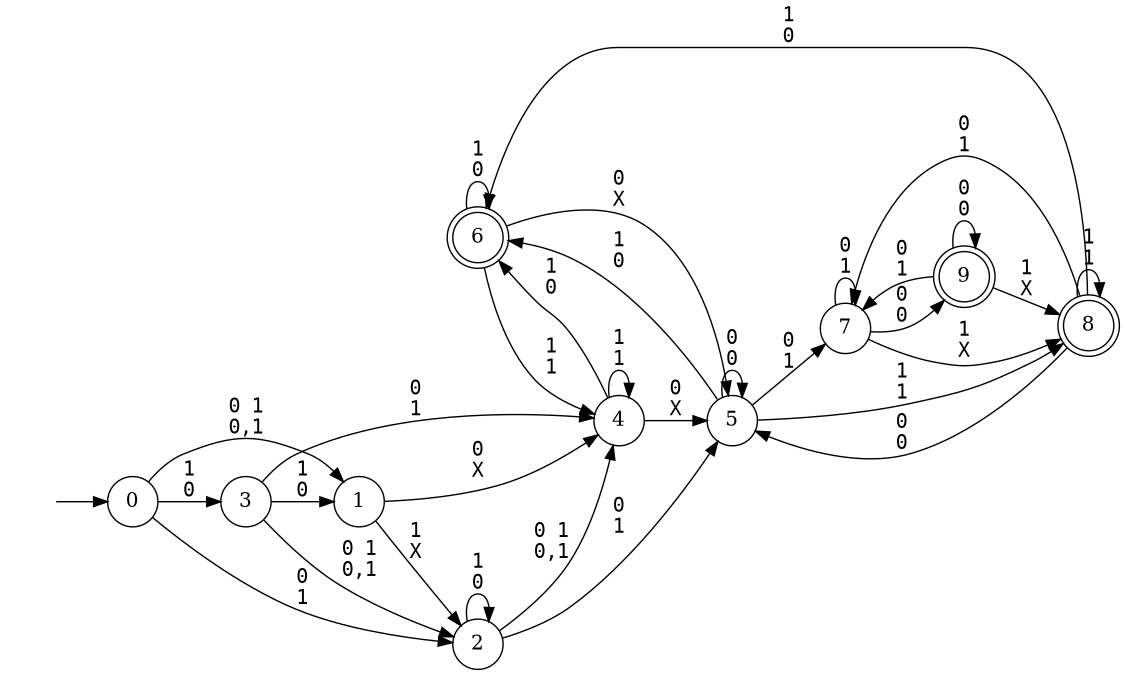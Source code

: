 digraph MONA_DFA {
 rankdir = LR;
 center = true;
 size = "7.5,10.5";
 edge [fontname = Courier];
 node [height = .5, width = .5];
 node [shape = doublecircle]; 6; 8; 9;
 node [shape = circle]; 0; 1; 2; 3; 4; 5; 7;
 node [shape = box];
 init [shape = plaintext, label = ""];
 init -> 0;
 0 -> 1 [label="0 1\n0,1"];
 0 -> 2 [label="0\n1"];
 0 -> 3 [label="1\n0"];
 1 -> 2 [label="1\nX"];
 1 -> 4 [label="0\nX"];
 2 -> 2 [label="1\n0"];
 2 -> 4 [label="0 1\n0,1"];
 2 -> 5 [label="0\n1"];
 3 -> 1 [label="1\n0"];
 3 -> 2 [label="0 1\n0,1"];
 3 -> 4 [label="0\n1"];
 4 -> 4 [label="1\n1"];
 4 -> 5 [label="0\nX"];
 4 -> 6 [label="1\n0"];
 5 -> 5 [label="0\n0"];
 5 -> 6 [label="1\n0"];
 5 -> 7 [label="0\n1"];
 5 -> 8 [label="1\n1"];
 6 -> 4 [label="1\n1"];
 6 -> 5 [label="0\nX"];
 6 -> 6 [label="1\n0"];
 7 -> 7 [label="0\n1"];
 7 -> 8 [label="1\nX"];
 7 -> 9 [label="0\n0"];
 8 -> 5 [label="0\n0"];
 8 -> 6 [label="1\n0"];
 8 -> 7 [label="0\n1"];
 8 -> 8 [label="1\n1"];
 9 -> 7 [label="0\n1"];
 9 -> 8 [label="1\nX"];
 9 -> 9 [label="0\n0"];
}
